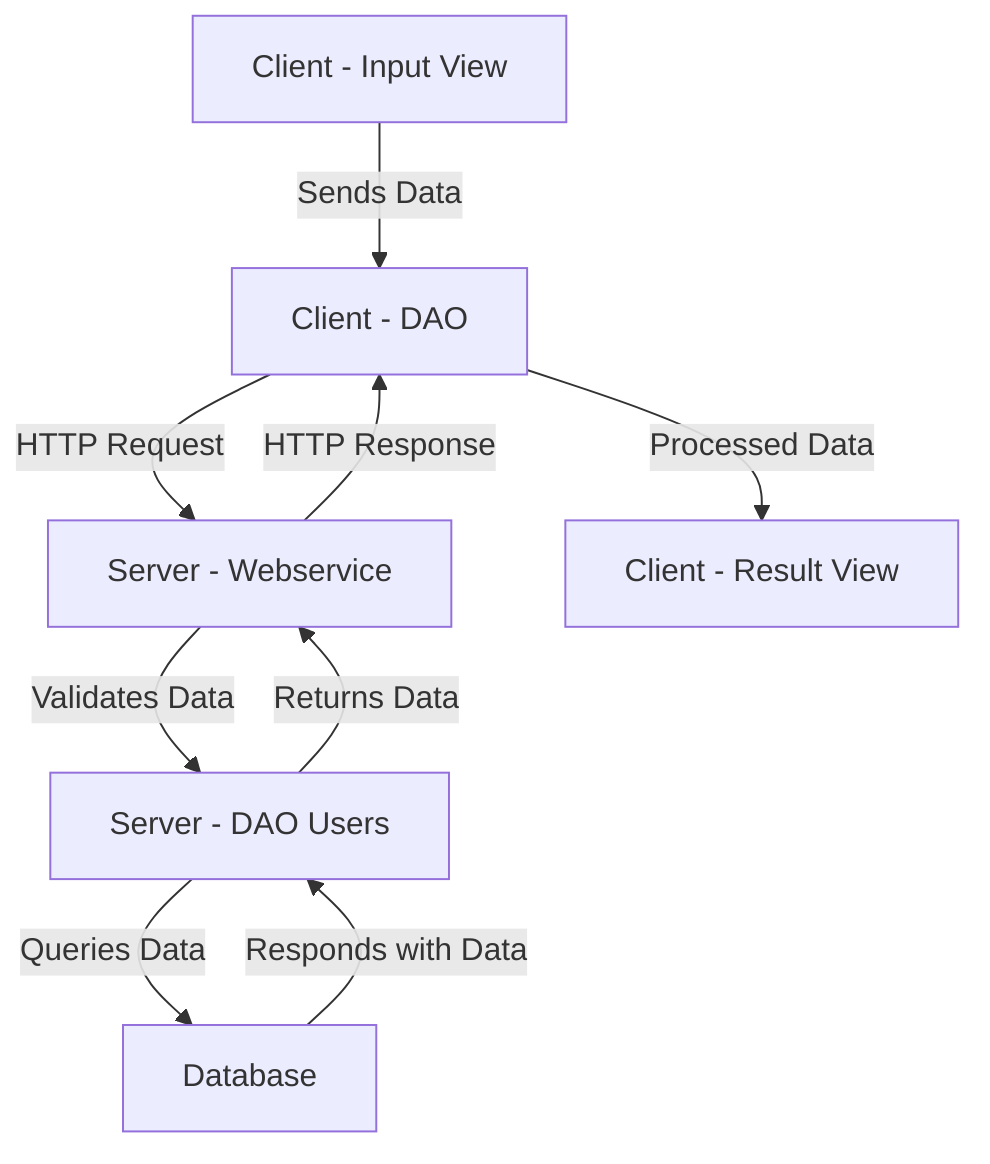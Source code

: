 flowchart TD
    A[Client - Input View] -->|Sends Data| B[Client - DAO]
    B -->|HTTP Request| C[Server - Webservice]
    C -->|Validates Data| D[Server - DAO Users]
    D -->|Queries Data| E[Database]
    E -->|Responds with Data| D
    D -->|Returns Data| C
    C -->|HTTP Response| B
    B -->|Processed Data| F[Client - Result View]
